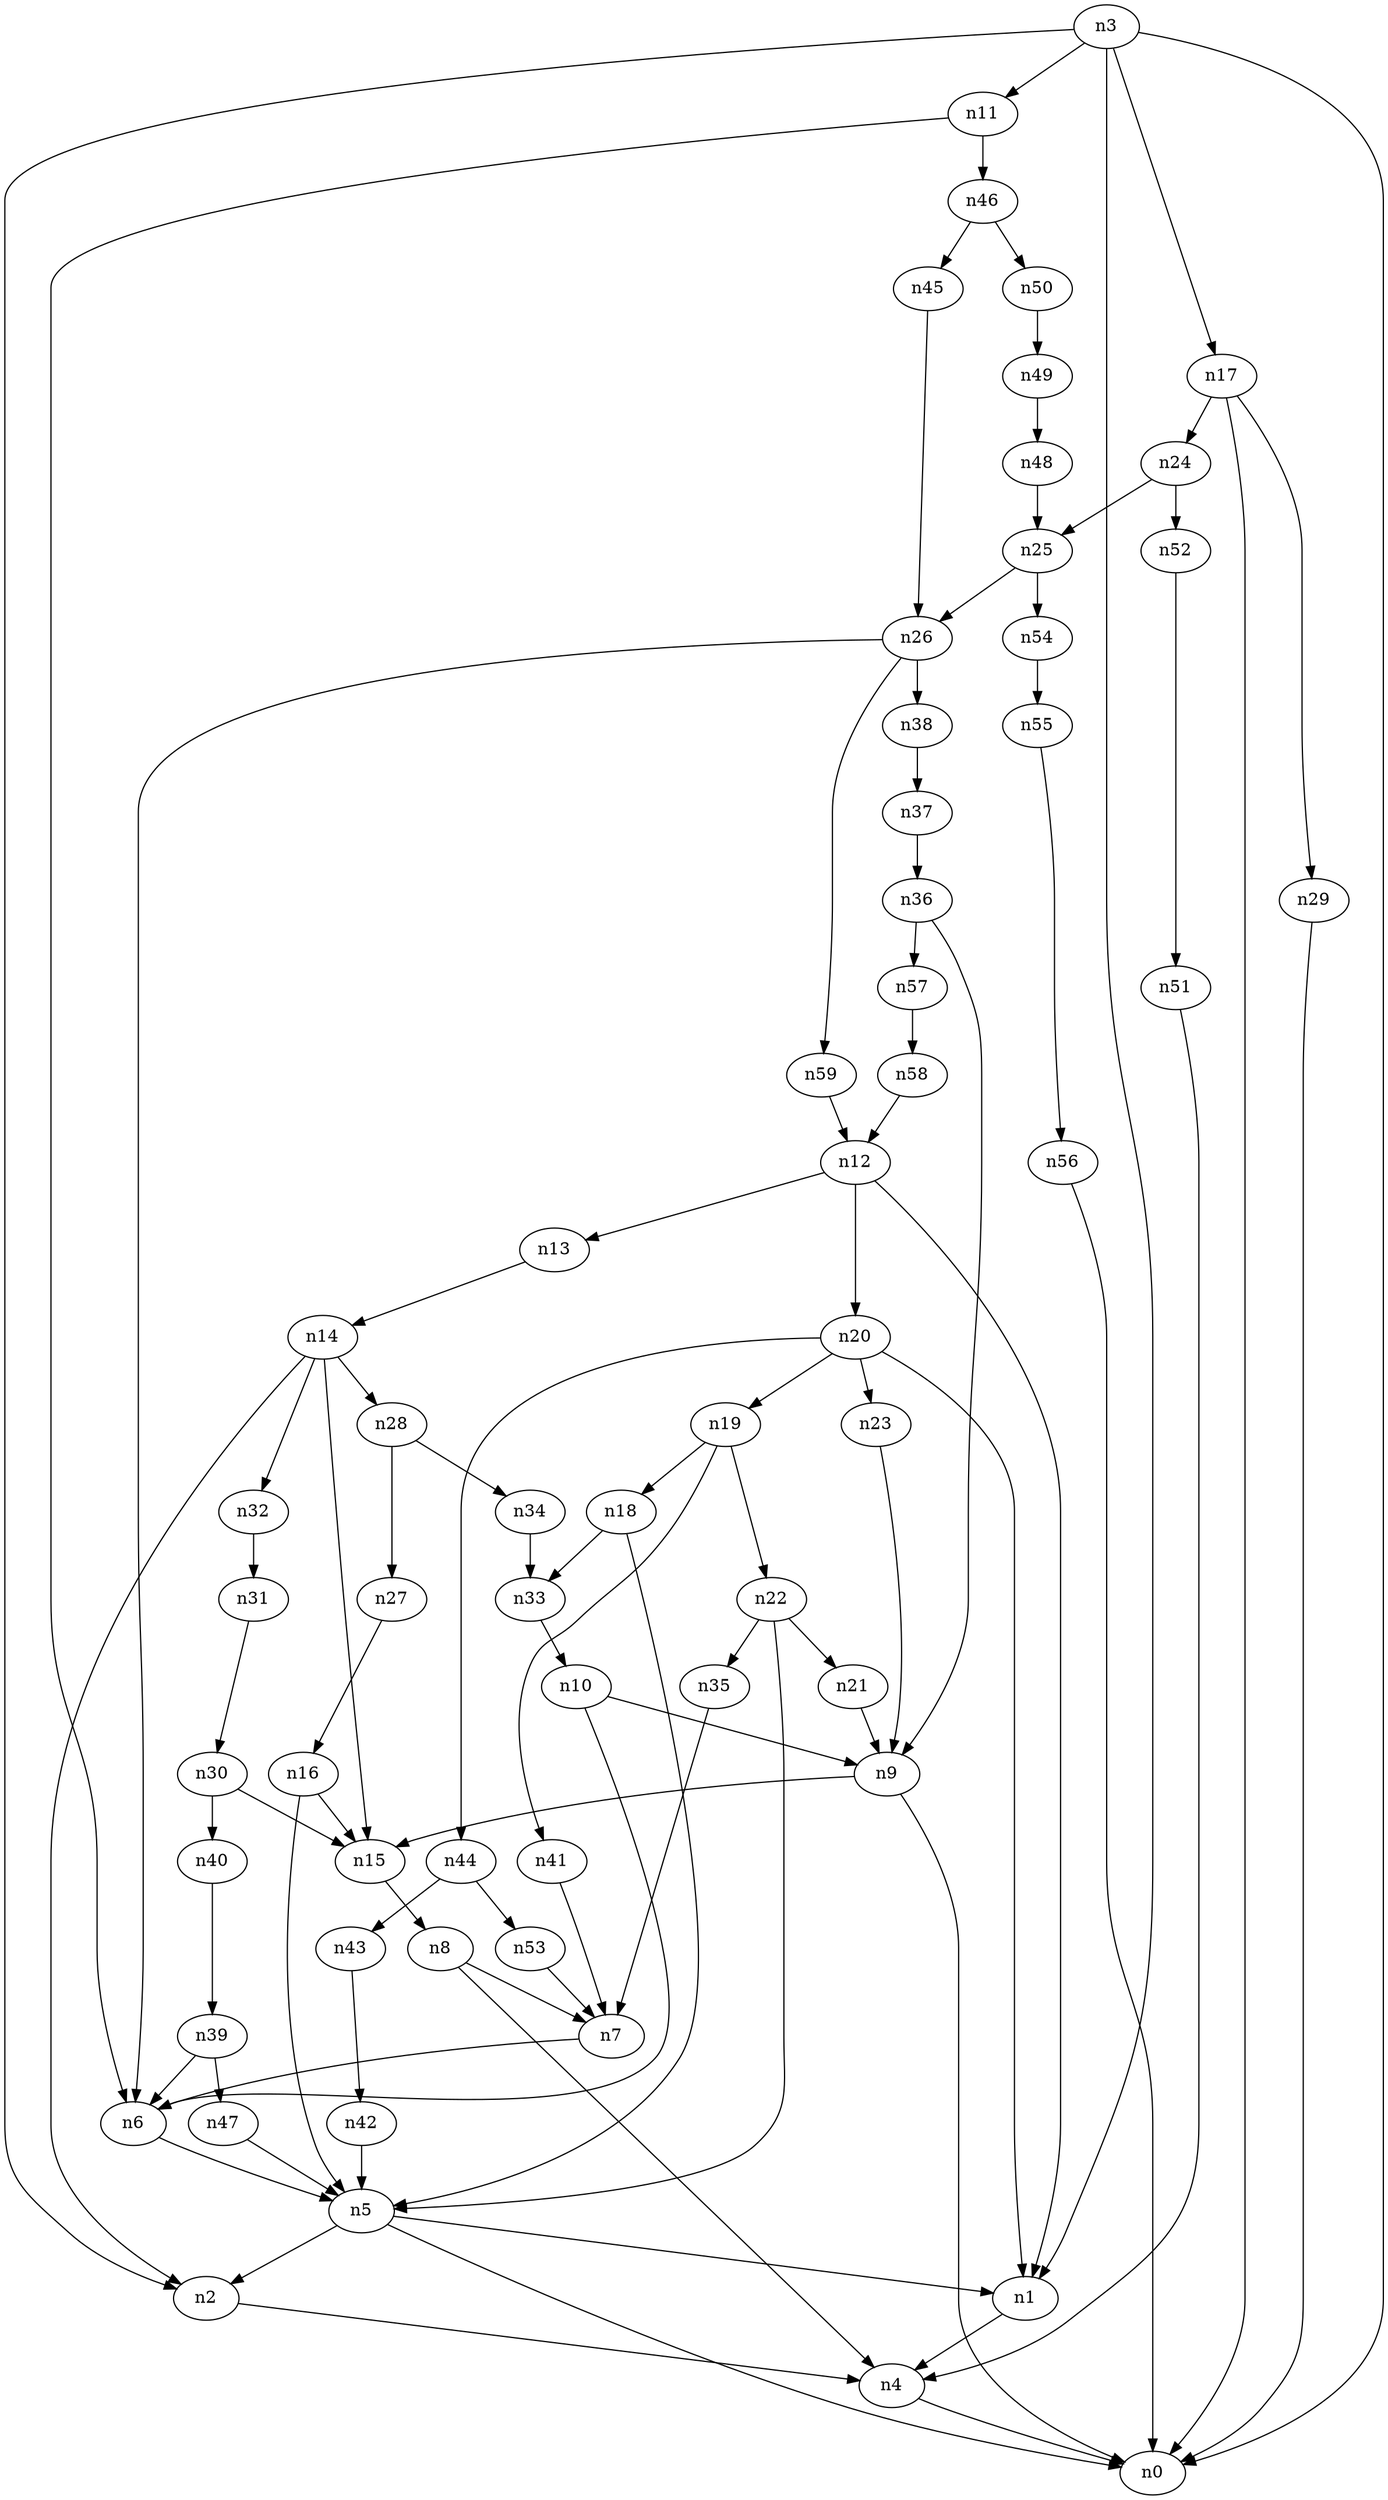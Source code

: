 digraph G {
	n1 -> n4	 [_graphml_id=e4];
	n2 -> n4	 [_graphml_id=e7];
	n3 -> n0	 [_graphml_id=e0];
	n3 -> n1	 [_graphml_id=e3];
	n3 -> n2	 [_graphml_id=e6];
	n3 -> n11	 [_graphml_id=e17];
	n3 -> n17	 [_graphml_id=e26];
	n4 -> n0	 [_graphml_id=e1];
	n5 -> n0	 [_graphml_id=e2];
	n5 -> n1	 [_graphml_id=e5];
	n5 -> n2	 [_graphml_id=e8];
	n6 -> n5	 [_graphml_id=e9];
	n7 -> n6	 [_graphml_id=e10];
	n8 -> n4	 [_graphml_id=e12];
	n8 -> n7	 [_graphml_id=e11];
	n9 -> n0	 [_graphml_id=e13];
	n9 -> n15	 [_graphml_id=e22];
	n10 -> n6	 [_graphml_id=e15];
	n10 -> n9	 [_graphml_id=e14];
	n11 -> n6	 [_graphml_id=e16];
	n11 -> n46	 [_graphml_id=e73];
	n12 -> n1	 [_graphml_id=e18];
	n12 -> n13	 [_graphml_id=e19];
	n12 -> n20	 [_graphml_id=e31];
	n13 -> n14	 [_graphml_id=e20];
	n14 -> n2	 [_graphml_id=e21];
	n14 -> n15	 [_graphml_id=e56];
	n14 -> n28	 [_graphml_id=e43];
	n14 -> n32	 [_graphml_id=e50];
	n15 -> n8	 [_graphml_id=e27];
	n16 -> n5	 [_graphml_id=e24];
	n16 -> n15	 [_graphml_id=e23];
	n17 -> n0	 [_graphml_id=e25];
	n17 -> n24	 [_graphml_id=e37];
	n17 -> n29	 [_graphml_id=e45];
	n18 -> n5	 [_graphml_id=e28];
	n18 -> n33	 [_graphml_id=e85];
	n19 -> n18	 [_graphml_id=e29];
	n19 -> n22	 [_graphml_id=e46];
	n19 -> n41	 [_graphml_id=e65];
	n20 -> n1	 [_graphml_id=e66];
	n20 -> n19	 [_graphml_id=e30];
	n20 -> n23	 [_graphml_id=e35];
	n20 -> n44	 [_graphml_id=e70];
	n21 -> n9	 [_graphml_id=e32];
	n22 -> n5	 [_graphml_id=e34];
	n22 -> n21	 [_graphml_id=e33];
	n22 -> n35	 [_graphml_id=e55];
	n23 -> n9	 [_graphml_id=e36];
	n24 -> n25	 [_graphml_id=e38];
	n24 -> n52	 [_graphml_id=e82];
	n25 -> n26	 [_graphml_id=e39];
	n25 -> n54	 [_graphml_id=e86];
	n26 -> n6	 [_graphml_id=e40];
	n26 -> n38	 [_graphml_id=e60];
	n26 -> n59	 [_graphml_id=e93];
	n27 -> n16	 [_graphml_id=e41];
	n28 -> n27	 [_graphml_id=e42];
	n28 -> n34	 [_graphml_id=e53];
	n29 -> n0	 [_graphml_id=e44];
	n30 -> n15	 [_graphml_id=e47];
	n30 -> n40	 [_graphml_id=e63];
	n31 -> n30	 [_graphml_id=e48];
	n32 -> n31	 [_graphml_id=e49];
	n33 -> n10	 [_graphml_id=e51];
	n34 -> n33	 [_graphml_id=e52];
	n35 -> n7	 [_graphml_id=e54];
	n36 -> n9	 [_graphml_id=e57];
	n36 -> n57	 [_graphml_id=e90];
	n37 -> n36	 [_graphml_id=e58];
	n38 -> n37	 [_graphml_id=e59];
	n39 -> n6	 [_graphml_id=e61];
	n39 -> n47	 [_graphml_id=e75];
	n40 -> n39	 [_graphml_id=e62];
	n41 -> n7	 [_graphml_id=e64];
	n42 -> n5	 [_graphml_id=e67];
	n43 -> n42	 [_graphml_id=e68];
	n44 -> n43	 [_graphml_id=e69];
	n44 -> n53	 [_graphml_id=e83];
	n45 -> n26	 [_graphml_id=e71];
	n46 -> n45	 [_graphml_id=e72];
	n46 -> n50	 [_graphml_id=e79];
	n47 -> n5	 [_graphml_id=e74];
	n48 -> n25	 [_graphml_id=e76];
	n49 -> n48	 [_graphml_id=e77];
	n50 -> n49	 [_graphml_id=e78];
	n51 -> n4	 [_graphml_id=e80];
	n52 -> n51	 [_graphml_id=e81];
	n53 -> n7	 [_graphml_id=e84];
	n54 -> n55	 [_graphml_id=e87];
	n55 -> n56	 [_graphml_id=e88];
	n56 -> n0	 [_graphml_id=e89];
	n57 -> n58	 [_graphml_id=e91];
	n58 -> n12	 [_graphml_id=e92];
	n59 -> n12	 [_graphml_id=e94];
}

